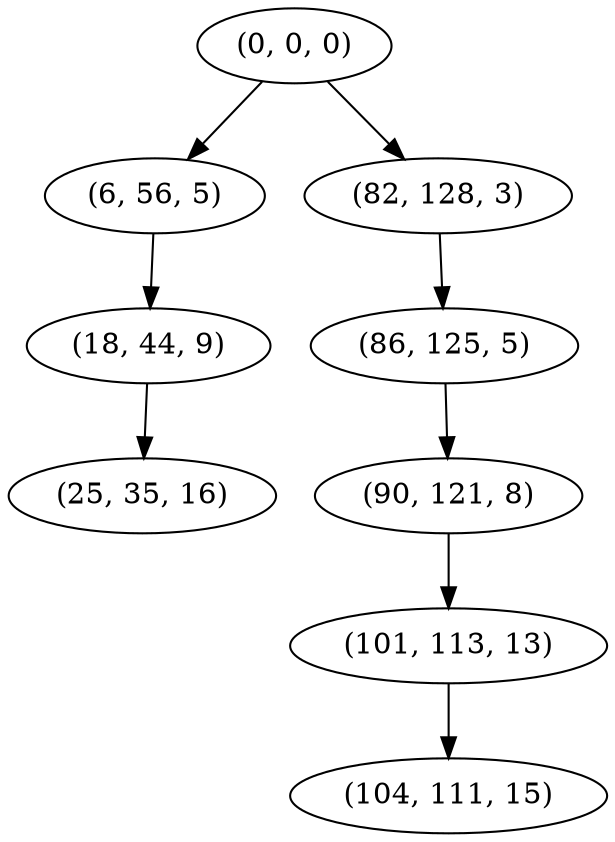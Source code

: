 digraph tree {
    "(0, 0, 0)";
    "(6, 56, 5)";
    "(18, 44, 9)";
    "(25, 35, 16)";
    "(82, 128, 3)";
    "(86, 125, 5)";
    "(90, 121, 8)";
    "(101, 113, 13)";
    "(104, 111, 15)";
    "(0, 0, 0)" -> "(6, 56, 5)";
    "(0, 0, 0)" -> "(82, 128, 3)";
    "(6, 56, 5)" -> "(18, 44, 9)";
    "(18, 44, 9)" -> "(25, 35, 16)";
    "(82, 128, 3)" -> "(86, 125, 5)";
    "(86, 125, 5)" -> "(90, 121, 8)";
    "(90, 121, 8)" -> "(101, 113, 13)";
    "(101, 113, 13)" -> "(104, 111, 15)";
}

